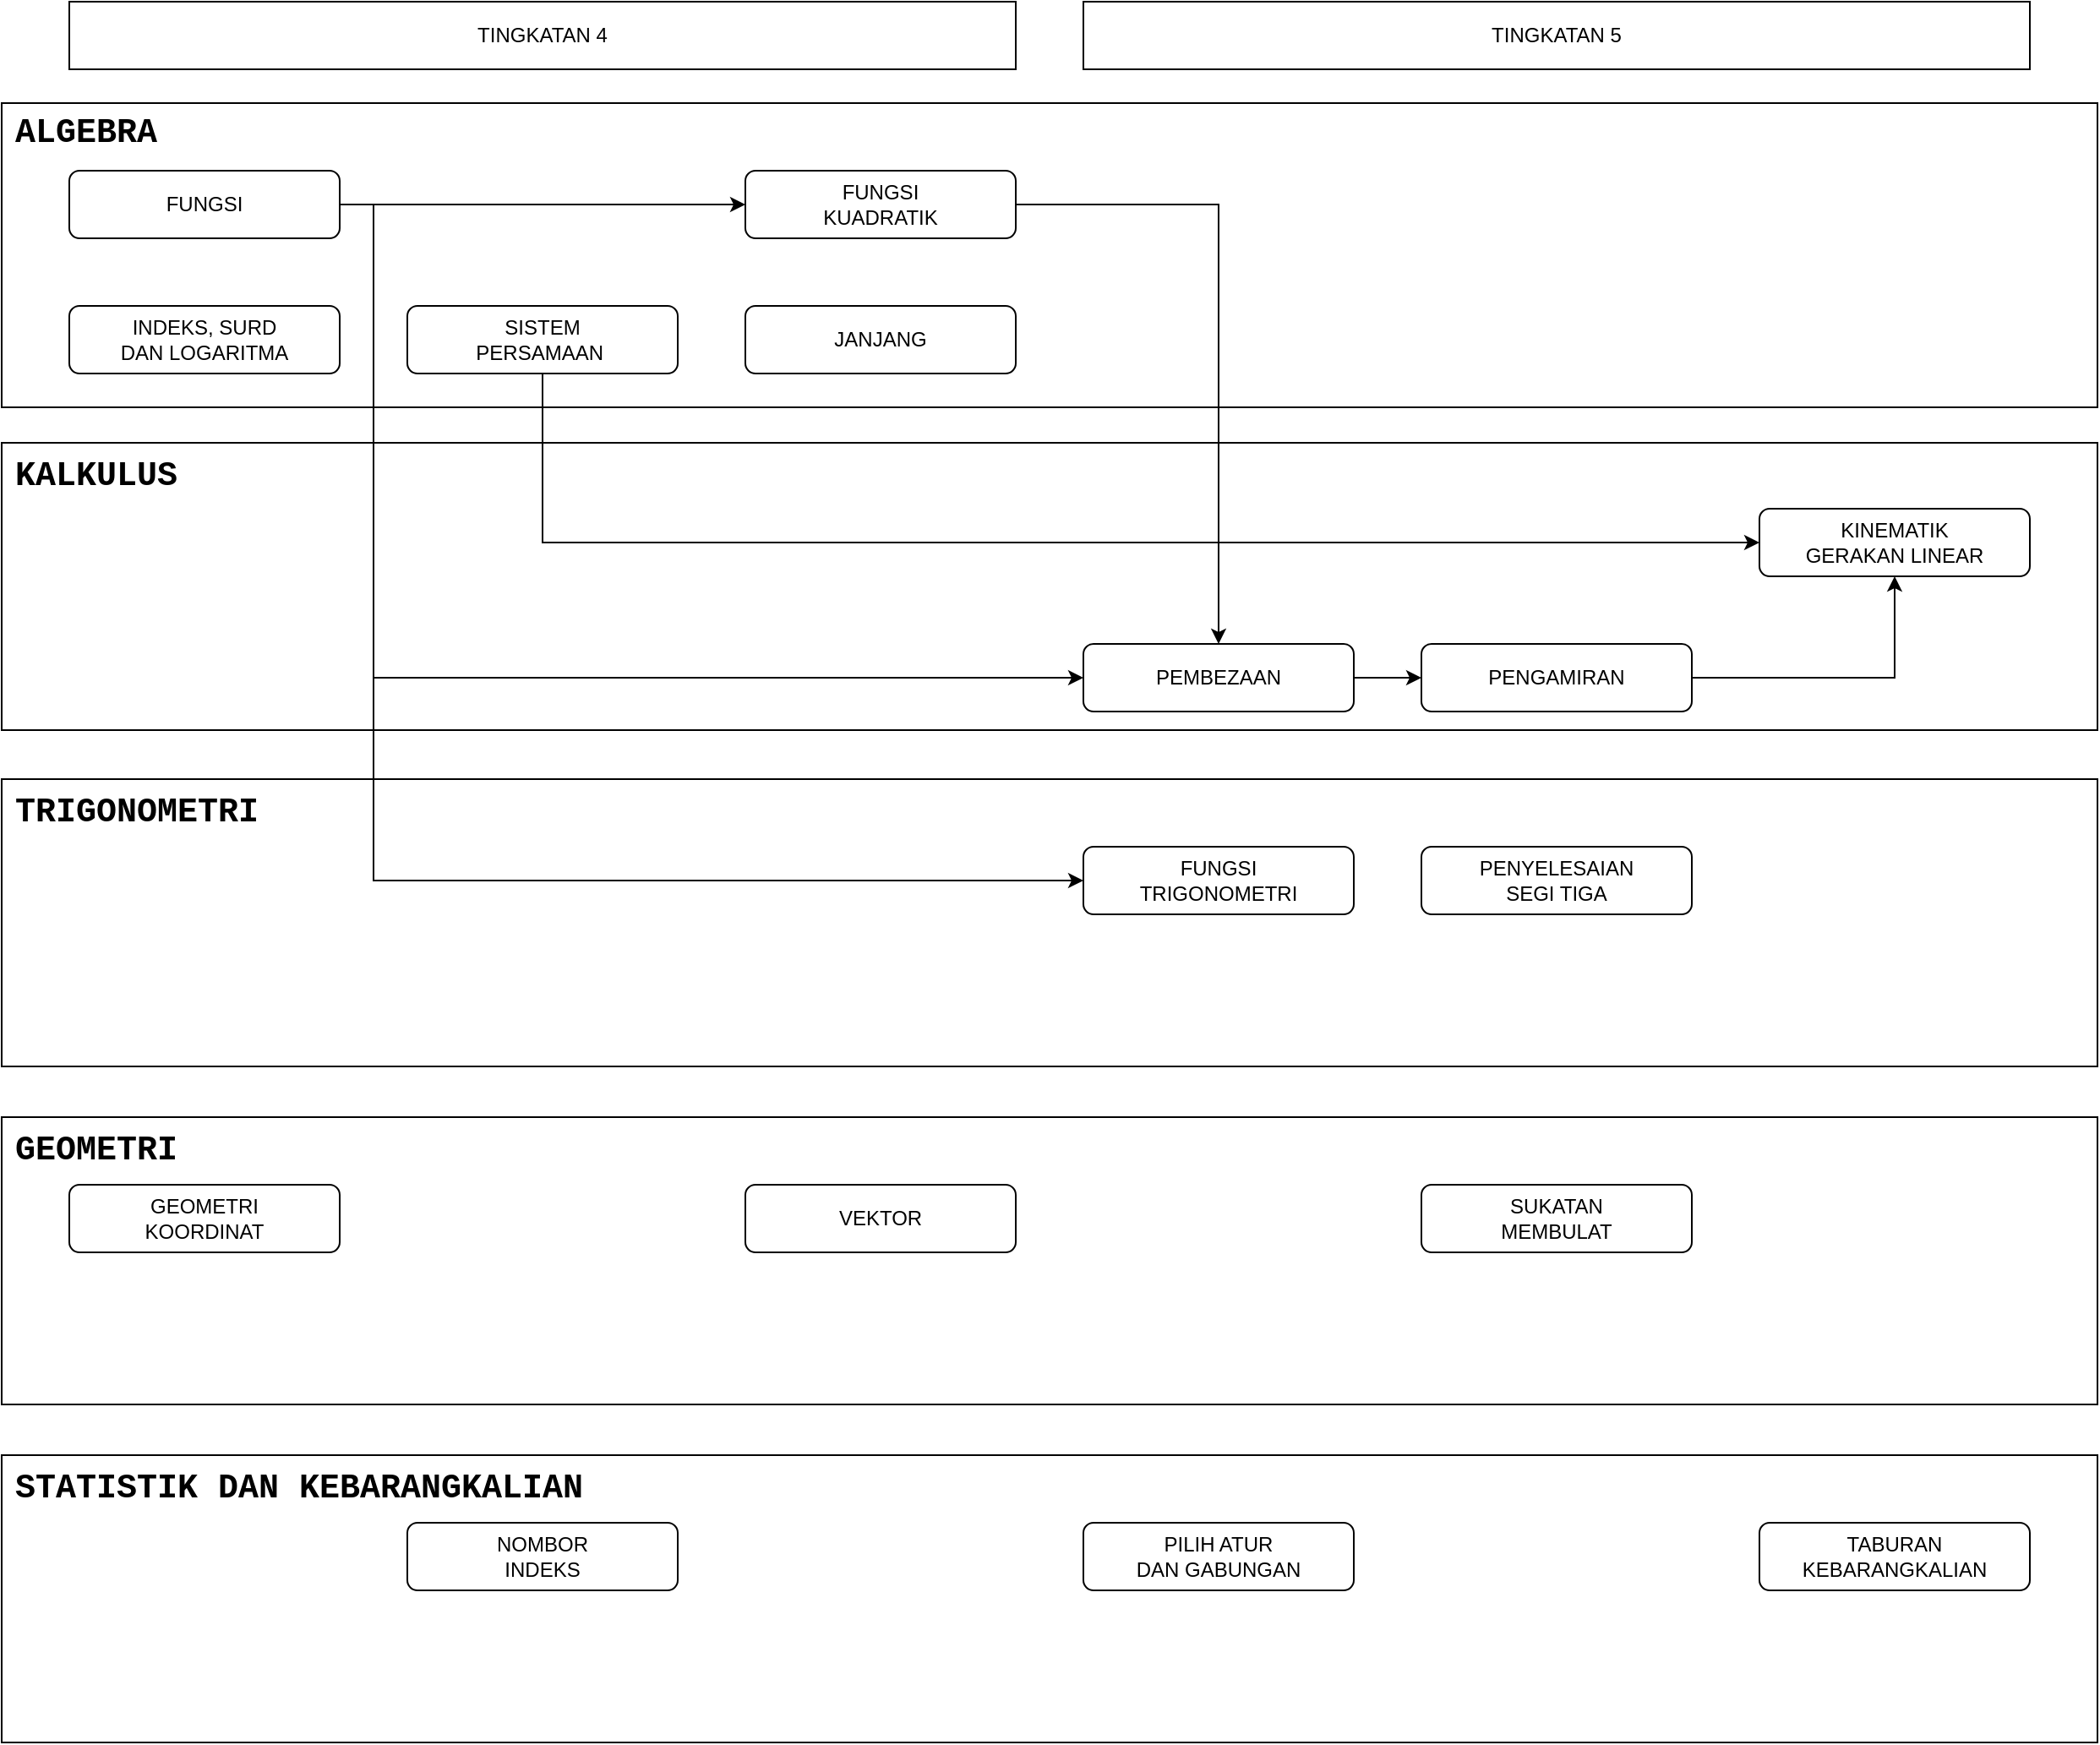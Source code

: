 <mxfile>
    <diagram name="Page-1" id="74e2e168-ea6b-b213-b513-2b3c1d86103e">
        <mxGraphModel dx="2140" dy="833" grid="1" gridSize="10" guides="1" tooltips="1" connect="1" arrows="1" fold="1" page="1" pageScale="1" pageWidth="1654" pageHeight="1169" background="none" math="0" shadow="0">
            <root>
                <mxCell id="0"/>
                <mxCell id="1" parent="0"/>
                <mxCell id="52" value="" style="rounded=0;whiteSpace=wrap;html=1;fillColor=none;" vertex="1" parent="1">
                    <mxGeometry x="40" y="920" width="1240" height="170" as="geometry"/>
                </mxCell>
                <mxCell id="50" value="" style="rounded=0;whiteSpace=wrap;html=1;fillColor=none;" vertex="1" parent="1">
                    <mxGeometry x="40" y="720" width="1240" height="170" as="geometry"/>
                </mxCell>
                <mxCell id="46" value="" style="rounded=0;whiteSpace=wrap;html=1;fillColor=none;" vertex="1" parent="1">
                    <mxGeometry x="40" y="520" width="1240" height="170" as="geometry"/>
                </mxCell>
                <mxCell id="47" value="&lt;font face=&quot;Courier New&quot;&gt;&lt;span style=&quot;font-size: 20px&quot;&gt;&lt;b&gt;TRIGONOMETRI&lt;/b&gt;&lt;/span&gt;&lt;/font&gt;" style="text;html=1;strokeColor=none;fillColor=none;align=left;verticalAlign=middle;whiteSpace=wrap;rounded=0;" vertex="1" parent="1">
                    <mxGeometry x="46" y="529" width="154" height="20" as="geometry"/>
                </mxCell>
                <mxCell id="44" value="" style="rounded=0;whiteSpace=wrap;html=1;fillColor=none;" vertex="1" parent="1">
                    <mxGeometry x="40" y="321" width="1240" height="170" as="geometry"/>
                </mxCell>
                <mxCell id="43" value="" style="rounded=0;whiteSpace=wrap;html=1;fillColor=none;" vertex="1" parent="1">
                    <mxGeometry x="40" y="120" width="1240" height="180" as="geometry"/>
                </mxCell>
                <mxCell id="60" style="edgeStyle=orthogonalEdgeStyle;rounded=0;orthogonalLoop=1;jettySize=auto;html=1;entryX=0;entryY=0.5;entryDx=0;entryDy=0;" edge="1" parent="1" source="21" target="29">
                    <mxGeometry relative="1" as="geometry">
                        <Array as="points">
                            <mxPoint x="260" y="180"/>
                            <mxPoint x="260" y="580"/>
                        </Array>
                    </mxGeometry>
                </mxCell>
                <mxCell id="63" style="edgeStyle=orthogonalEdgeStyle;rounded=0;orthogonalLoop=1;jettySize=auto;html=1;entryX=0;entryY=0.5;entryDx=0;entryDy=0;" edge="1" parent="1" source="21" target="26">
                    <mxGeometry relative="1" as="geometry">
                        <Array as="points">
                            <mxPoint x="260" y="180"/>
                            <mxPoint x="260" y="460"/>
                        </Array>
                    </mxGeometry>
                </mxCell>
                <mxCell id="21" value="FUNGSI" style="rounded=1;whiteSpace=wrap;html=1;" parent="1" vertex="1">
                    <mxGeometry x="80" y="160" width="160" height="40" as="geometry"/>
                </mxCell>
                <mxCell id="64" style="edgeStyle=orthogonalEdgeStyle;rounded=0;orthogonalLoop=1;jettySize=auto;html=1;entryX=0.5;entryY=0;entryDx=0;entryDy=0;" edge="1" parent="1" source="22" target="26">
                    <mxGeometry relative="1" as="geometry"/>
                </mxCell>
                <mxCell id="22" value="FUNGSI &lt;br&gt;KUADRATIK" style="rounded=1;whiteSpace=wrap;html=1;" parent="1" vertex="1">
                    <mxGeometry x="480" y="160" width="160" height="40" as="geometry"/>
                </mxCell>
                <mxCell id="59" style="edgeStyle=orthogonalEdgeStyle;rounded=0;orthogonalLoop=1;jettySize=auto;html=1;entryX=0;entryY=0.5;entryDx=0;entryDy=0;" edge="1" parent="1" source="23" target="28">
                    <mxGeometry relative="1" as="geometry">
                        <Array as="points">
                            <mxPoint x="360" y="380"/>
                        </Array>
                    </mxGeometry>
                </mxCell>
                <mxCell id="23" value="SISTEM&lt;br&gt;PERSAMAAN&amp;nbsp;" style="rounded=1;whiteSpace=wrap;html=1;" parent="1" vertex="1">
                    <mxGeometry x="280" y="240" width="160" height="40" as="geometry"/>
                </mxCell>
                <mxCell id="24" value="INDEKS, SURD&lt;br&gt;DAN LOGARITMA" style="rounded=1;whiteSpace=wrap;html=1;" parent="1" vertex="1">
                    <mxGeometry x="80" y="240" width="160" height="40" as="geometry"/>
                </mxCell>
                <mxCell id="25" value="JANJANG" style="rounded=1;whiteSpace=wrap;html=1;" parent="1" vertex="1">
                    <mxGeometry x="480" y="240" width="160" height="40" as="geometry"/>
                </mxCell>
                <mxCell id="57" style="edgeStyle=orthogonalEdgeStyle;rounded=0;orthogonalLoop=1;jettySize=auto;html=1;entryX=0;entryY=0.5;entryDx=0;entryDy=0;" edge="1" parent="1" source="26" target="27">
                    <mxGeometry relative="1" as="geometry"/>
                </mxCell>
                <mxCell id="26" value="PEMBEZAAN" style="rounded=1;whiteSpace=wrap;html=1;" parent="1" vertex="1">
                    <mxGeometry x="680" y="440" width="160" height="40" as="geometry"/>
                </mxCell>
                <mxCell id="58" style="edgeStyle=orthogonalEdgeStyle;rounded=0;orthogonalLoop=1;jettySize=auto;html=1;" edge="1" parent="1" source="27" target="28">
                    <mxGeometry relative="1" as="geometry"/>
                </mxCell>
                <mxCell id="27" value="PENGAMIRAN" style="rounded=1;whiteSpace=wrap;html=1;" parent="1" vertex="1">
                    <mxGeometry x="880" y="440" width="160" height="40" as="geometry"/>
                </mxCell>
                <mxCell id="28" value="KINEMATIK &lt;br&gt;GERAKAN LINEAR" style="rounded=1;whiteSpace=wrap;html=1;" parent="1" vertex="1">
                    <mxGeometry x="1080" y="360" width="160" height="40" as="geometry"/>
                </mxCell>
                <mxCell id="29" value="FUNGSI &lt;br&gt;TRIGONOMETRI" style="rounded=1;whiteSpace=wrap;html=1;" parent="1" vertex="1">
                    <mxGeometry x="680" y="560" width="160" height="40" as="geometry"/>
                </mxCell>
                <mxCell id="30" value="PENYELESAIAN&lt;br&gt;SEGI TIGA" style="rounded=1;whiteSpace=wrap;html=1;" parent="1" vertex="1">
                    <mxGeometry x="880" y="560" width="160" height="40" as="geometry"/>
                </mxCell>
                <mxCell id="31" value="PILIH ATUR&lt;br&gt;DAN GABUNGAN" style="rounded=1;whiteSpace=wrap;html=1;" parent="1" vertex="1">
                    <mxGeometry x="680" y="960" width="160" height="40" as="geometry"/>
                </mxCell>
                <mxCell id="32" value="TABURAN &lt;br&gt;KEBARANGKALIAN" style="rounded=1;whiteSpace=wrap;html=1;" parent="1" vertex="1">
                    <mxGeometry x="1080" y="960" width="160" height="40" as="geometry"/>
                </mxCell>
                <mxCell id="33" value="NOMBOR &lt;br&gt;INDEKS" style="rounded=1;whiteSpace=wrap;html=1;" parent="1" vertex="1">
                    <mxGeometry x="280" y="960" width="160" height="40" as="geometry"/>
                </mxCell>
                <mxCell id="35" value="GEOMETRI &lt;br&gt;KOORDINAT" style="rounded=1;whiteSpace=wrap;html=1;" vertex="1" parent="1">
                    <mxGeometry x="80" y="760" width="160" height="40" as="geometry"/>
                </mxCell>
                <mxCell id="36" value="VEKTOR" style="rounded=1;whiteSpace=wrap;html=1;" vertex="1" parent="1">
                    <mxGeometry x="480" y="760" width="160" height="40" as="geometry"/>
                </mxCell>
                <mxCell id="37" value="SUKATAN &lt;br&gt;MEMBULAT" style="rounded=1;whiteSpace=wrap;html=1;" vertex="1" parent="1">
                    <mxGeometry x="880" y="760" width="160" height="40" as="geometry"/>
                </mxCell>
                <mxCell id="38" value="TINGKATAN 4" style="rounded=0;whiteSpace=wrap;html=1;" vertex="1" parent="1">
                    <mxGeometry x="80" y="60" width="560" height="40" as="geometry"/>
                </mxCell>
                <mxCell id="39" value="TINGKATAN 5" style="rounded=0;whiteSpace=wrap;html=1;" vertex="1" parent="1">
                    <mxGeometry x="680" y="60" width="560" height="40" as="geometry"/>
                </mxCell>
                <mxCell id="40" value="&lt;b&gt;&lt;font face=&quot;Courier New&quot; style=&quot;font-size: 20px&quot;&gt;ALGEBRA&lt;/font&gt;&lt;/b&gt;" style="text;html=1;strokeColor=none;fillColor=none;align=left;verticalAlign=middle;whiteSpace=wrap;rounded=0;" vertex="1" parent="1">
                    <mxGeometry x="46" y="127" width="90" height="20" as="geometry"/>
                </mxCell>
                <mxCell id="41" value="" style="endArrow=classic;html=1;exitX=1;exitY=0.5;exitDx=0;exitDy=0;" edge="1" parent="1" source="21" target="22">
                    <mxGeometry width="50" height="50" relative="1" as="geometry">
                        <mxPoint x="380" y="220" as="sourcePoint"/>
                        <mxPoint x="280" y="180" as="targetPoint"/>
                    </mxGeometry>
                </mxCell>
                <mxCell id="45" value="&lt;font face=&quot;Courier New&quot;&gt;&lt;span style=&quot;font-size: 20px&quot;&gt;&lt;b&gt;KALKULUS&lt;/b&gt;&lt;/span&gt;&lt;/font&gt;" style="text;html=1;strokeColor=none;fillColor=none;align=left;verticalAlign=middle;whiteSpace=wrap;rounded=0;" vertex="1" parent="1">
                    <mxGeometry x="46" y="330" width="90" height="20" as="geometry"/>
                </mxCell>
                <mxCell id="51" value="&lt;font face=&quot;Courier New&quot;&gt;&lt;span style=&quot;font-size: 20px&quot;&gt;&lt;b&gt;GEOMETRI&lt;/b&gt;&lt;/span&gt;&lt;/font&gt;" style="text;html=1;strokeColor=none;fillColor=none;align=left;verticalAlign=middle;whiteSpace=wrap;rounded=0;" vertex="1" parent="1">
                    <mxGeometry x="46" y="729" width="154" height="20" as="geometry"/>
                </mxCell>
                <mxCell id="53" value="&lt;font face=&quot;Courier New&quot;&gt;&lt;span style=&quot;font-size: 20px&quot;&gt;&lt;b&gt;STATISTIK DAN KEBARANGKALIAN&lt;/b&gt;&lt;/span&gt;&lt;/font&gt;" style="text;html=1;strokeColor=none;fillColor=none;align=left;verticalAlign=middle;whiteSpace=wrap;rounded=0;" vertex="1" parent="1">
                    <mxGeometry x="46" y="929" width="344" height="20" as="geometry"/>
                </mxCell>
            </root>
        </mxGraphModel>
    </diagram>
</mxfile>